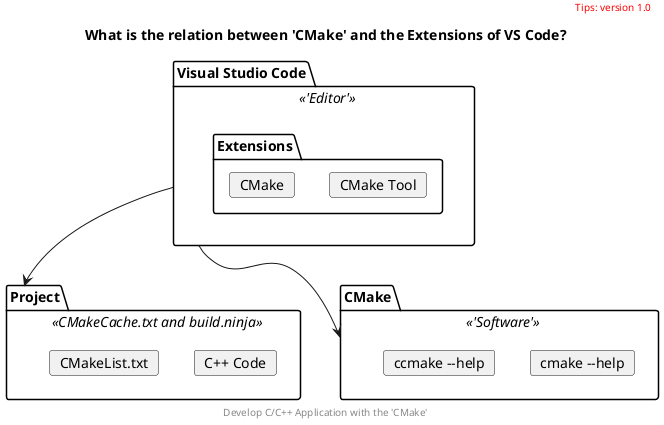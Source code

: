@startuml
top to bottom direction
package "Visual Studio Code" <<'Editor'>> as vscode {
    package "Extensions" {
        card "CMake Tool" as cmake_tool_extension
        card "CMake" as cmake_extension
    }
}

package "Project" <<CMakeCache.txt and build.ninja>> as project {
    card "C++ Code"
    card "CMakeList.txt"
}

package "CMake" <<'Software'>> {
    card "cmake --help"
    card "ccmake --help"
}

vscode --> project
vscode --> CMake


title
    What is the relation between 'CMake' and the Extensions of VS Code?
end title

header
<font color=red>Tips: version 1.0</font>
endheader

center footer Develop C/C++ Application with the 'CMake'

@enduml